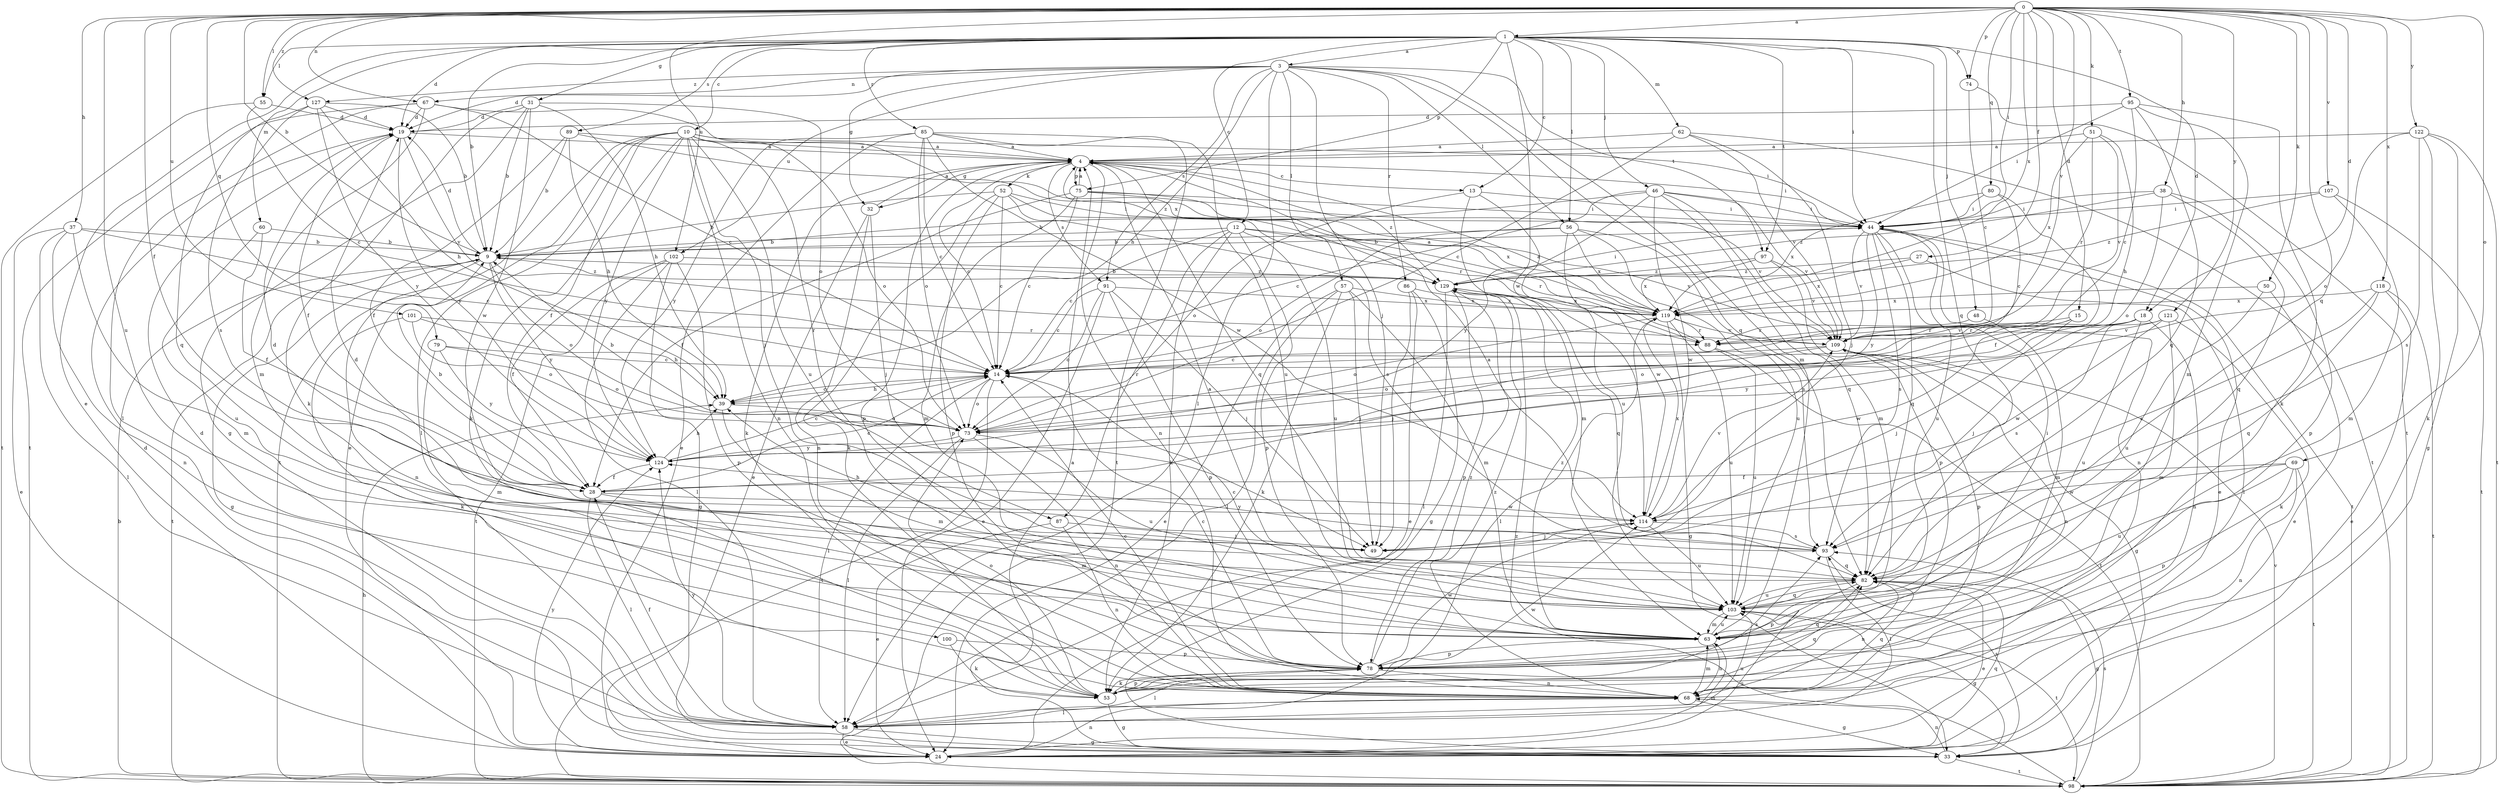 strict digraph  {
0;
1;
3;
4;
9;
10;
12;
13;
14;
15;
18;
19;
24;
27;
28;
31;
32;
33;
37;
38;
39;
44;
46;
48;
49;
50;
51;
52;
53;
55;
56;
57;
58;
60;
62;
63;
67;
68;
69;
73;
74;
75;
78;
79;
80;
82;
85;
86;
87;
88;
89;
91;
93;
95;
97;
98;
100;
101;
102;
103;
107;
109;
114;
118;
119;
121;
122;
124;
127;
129;
0 -> 1  [label=a];
0 -> 9  [label=b];
0 -> 15  [label=d];
0 -> 18  [label=d];
0 -> 27  [label=f];
0 -> 28  [label=f];
0 -> 37  [label=h];
0 -> 38  [label=h];
0 -> 44  [label=i];
0 -> 50  [label=k];
0 -> 51  [label=k];
0 -> 55  [label=l];
0 -> 67  [label=n];
0 -> 69  [label=o];
0 -> 74  [label=p];
0 -> 79  [label=q];
0 -> 80  [label=q];
0 -> 82  [label=q];
0 -> 95  [label=t];
0 -> 100  [label=u];
0 -> 101  [label=u];
0 -> 102  [label=u];
0 -> 107  [label=v];
0 -> 109  [label=v];
0 -> 118  [label=x];
0 -> 119  [label=x];
0 -> 121  [label=y];
0 -> 122  [label=y];
0 -> 127  [label=z];
1 -> 3  [label=a];
1 -> 9  [label=b];
1 -> 10  [label=c];
1 -> 12  [label=c];
1 -> 13  [label=c];
1 -> 18  [label=d];
1 -> 19  [label=d];
1 -> 24  [label=e];
1 -> 31  [label=g];
1 -> 44  [label=i];
1 -> 46  [label=j];
1 -> 48  [label=j];
1 -> 55  [label=l];
1 -> 56  [label=l];
1 -> 60  [label=m];
1 -> 62  [label=m];
1 -> 74  [label=p];
1 -> 75  [label=p];
1 -> 82  [label=q];
1 -> 85  [label=r];
1 -> 89  [label=s];
1 -> 97  [label=t];
1 -> 114  [label=w];
3 -> 19  [label=d];
3 -> 32  [label=g];
3 -> 39  [label=h];
3 -> 49  [label=j];
3 -> 56  [label=l];
3 -> 57  [label=l];
3 -> 58  [label=l];
3 -> 63  [label=m];
3 -> 67  [label=n];
3 -> 82  [label=q];
3 -> 86  [label=r];
3 -> 91  [label=s];
3 -> 97  [label=t];
3 -> 102  [label=u];
3 -> 127  [label=z];
4 -> 13  [label=c];
4 -> 14  [label=c];
4 -> 32  [label=g];
4 -> 44  [label=i];
4 -> 52  [label=k];
4 -> 53  [label=k];
4 -> 68  [label=n];
4 -> 75  [label=p];
4 -> 78  [label=p];
4 -> 82  [label=q];
4 -> 91  [label=s];
4 -> 129  [label=z];
9 -> 19  [label=d];
9 -> 33  [label=g];
9 -> 68  [label=n];
9 -> 73  [label=o];
9 -> 98  [label=t];
9 -> 124  [label=y];
9 -> 129  [label=z];
10 -> 4  [label=a];
10 -> 24  [label=e];
10 -> 28  [label=f];
10 -> 44  [label=i];
10 -> 49  [label=j];
10 -> 53  [label=k];
10 -> 58  [label=l];
10 -> 68  [label=n];
10 -> 73  [label=o];
10 -> 87  [label=r];
10 -> 98  [label=t];
10 -> 103  [label=u];
10 -> 124  [label=y];
12 -> 9  [label=b];
12 -> 14  [label=c];
12 -> 53  [label=k];
12 -> 78  [label=p];
12 -> 87  [label=r];
12 -> 88  [label=r];
12 -> 103  [label=u];
12 -> 109  [label=v];
13 -> 44  [label=i];
13 -> 63  [label=m];
13 -> 73  [label=o];
13 -> 103  [label=u];
14 -> 39  [label=h];
14 -> 58  [label=l];
14 -> 73  [label=o];
14 -> 98  [label=t];
15 -> 49  [label=j];
15 -> 73  [label=o];
15 -> 88  [label=r];
15 -> 114  [label=w];
18 -> 49  [label=j];
18 -> 68  [label=n];
18 -> 93  [label=s];
18 -> 103  [label=u];
18 -> 109  [label=v];
18 -> 124  [label=y];
19 -> 4  [label=a];
19 -> 28  [label=f];
19 -> 109  [label=v];
19 -> 124  [label=y];
24 -> 19  [label=d];
24 -> 63  [label=m];
24 -> 68  [label=n];
24 -> 82  [label=q];
24 -> 103  [label=u];
24 -> 124  [label=y];
27 -> 58  [label=l];
27 -> 119  [label=x];
27 -> 129  [label=z];
28 -> 9  [label=b];
28 -> 14  [label=c];
28 -> 58  [label=l];
28 -> 63  [label=m];
28 -> 114  [label=w];
31 -> 9  [label=b];
31 -> 19  [label=d];
31 -> 33  [label=g];
31 -> 39  [label=h];
31 -> 53  [label=k];
31 -> 73  [label=o];
31 -> 114  [label=w];
32 -> 4  [label=a];
32 -> 24  [label=e];
32 -> 49  [label=j];
32 -> 68  [label=n];
33 -> 4  [label=a];
33 -> 68  [label=n];
33 -> 93  [label=s];
33 -> 98  [label=t];
37 -> 9  [label=b];
37 -> 14  [label=c];
37 -> 24  [label=e];
37 -> 58  [label=l];
37 -> 63  [label=m];
37 -> 68  [label=n];
38 -> 44  [label=i];
38 -> 73  [label=o];
38 -> 78  [label=p];
38 -> 82  [label=q];
38 -> 129  [label=z];
39 -> 14  [label=c];
39 -> 63  [label=m];
39 -> 73  [label=o];
44 -> 9  [label=b];
44 -> 24  [label=e];
44 -> 68  [label=n];
44 -> 82  [label=q];
44 -> 93  [label=s];
44 -> 98  [label=t];
44 -> 103  [label=u];
44 -> 109  [label=v];
44 -> 124  [label=y];
46 -> 9  [label=b];
46 -> 14  [label=c];
46 -> 44  [label=i];
46 -> 63  [label=m];
46 -> 82  [label=q];
46 -> 109  [label=v];
46 -> 114  [label=w];
46 -> 124  [label=y];
48 -> 63  [label=m];
48 -> 88  [label=r];
49 -> 19  [label=d];
49 -> 39  [label=h];
50 -> 24  [label=e];
50 -> 103  [label=u];
50 -> 119  [label=x];
51 -> 4  [label=a];
51 -> 39  [label=h];
51 -> 88  [label=r];
51 -> 109  [label=v];
51 -> 119  [label=x];
52 -> 9  [label=b];
52 -> 14  [label=c];
52 -> 44  [label=i];
52 -> 53  [label=k];
52 -> 78  [label=p];
52 -> 88  [label=r];
52 -> 93  [label=s];
53 -> 33  [label=g];
53 -> 73  [label=o];
53 -> 78  [label=p];
53 -> 82  [label=q];
53 -> 93  [label=s];
53 -> 114  [label=w];
55 -> 14  [label=c];
55 -> 19  [label=d];
55 -> 98  [label=t];
56 -> 9  [label=b];
56 -> 73  [label=o];
56 -> 93  [label=s];
56 -> 103  [label=u];
56 -> 114  [label=w];
56 -> 119  [label=x];
57 -> 24  [label=e];
57 -> 49  [label=j];
57 -> 53  [label=k];
57 -> 58  [label=l];
57 -> 63  [label=m];
57 -> 119  [label=x];
58 -> 19  [label=d];
58 -> 24  [label=e];
58 -> 28  [label=f];
58 -> 33  [label=g];
58 -> 103  [label=u];
58 -> 124  [label=y];
60 -> 9  [label=b];
60 -> 28  [label=f];
60 -> 103  [label=u];
62 -> 4  [label=a];
62 -> 14  [label=c];
62 -> 49  [label=j];
62 -> 98  [label=t];
62 -> 109  [label=v];
63 -> 44  [label=i];
63 -> 68  [label=n];
63 -> 78  [label=p];
63 -> 103  [label=u];
63 -> 129  [label=z];
67 -> 14  [label=c];
67 -> 19  [label=d];
67 -> 58  [label=l];
67 -> 63  [label=m];
67 -> 98  [label=t];
67 -> 119  [label=x];
68 -> 14  [label=c];
68 -> 33  [label=g];
68 -> 58  [label=l];
68 -> 63  [label=m];
68 -> 82  [label=q];
68 -> 129  [label=z];
69 -> 28  [label=f];
69 -> 68  [label=n];
69 -> 78  [label=p];
69 -> 98  [label=t];
69 -> 103  [label=u];
69 -> 114  [label=w];
73 -> 9  [label=b];
73 -> 58  [label=l];
73 -> 68  [label=n];
73 -> 103  [label=u];
73 -> 124  [label=y];
74 -> 14  [label=c];
74 -> 98  [label=t];
75 -> 4  [label=a];
75 -> 14  [label=c];
75 -> 28  [label=f];
75 -> 44  [label=i];
75 -> 63  [label=m];
75 -> 109  [label=v];
75 -> 119  [label=x];
78 -> 14  [label=c];
78 -> 53  [label=k];
78 -> 58  [label=l];
78 -> 68  [label=n];
78 -> 82  [label=q];
78 -> 114  [label=w];
78 -> 129  [label=z];
79 -> 14  [label=c];
79 -> 63  [label=m];
79 -> 73  [label=o];
79 -> 124  [label=y];
80 -> 14  [label=c];
80 -> 28  [label=f];
80 -> 44  [label=i];
80 -> 119  [label=x];
82 -> 19  [label=d];
82 -> 24  [label=e];
82 -> 33  [label=g];
82 -> 68  [label=n];
82 -> 78  [label=p];
82 -> 103  [label=u];
85 -> 4  [label=a];
85 -> 14  [label=c];
85 -> 24  [label=e];
85 -> 73  [label=o];
85 -> 98  [label=t];
85 -> 103  [label=u];
85 -> 114  [label=w];
85 -> 124  [label=y];
86 -> 24  [label=e];
86 -> 33  [label=g];
86 -> 49  [label=j];
86 -> 119  [label=x];
87 -> 24  [label=e];
87 -> 49  [label=j];
87 -> 68  [label=n];
88 -> 4  [label=a];
88 -> 98  [label=t];
88 -> 103  [label=u];
89 -> 4  [label=a];
89 -> 9  [label=b];
89 -> 28  [label=f];
89 -> 39  [label=h];
89 -> 129  [label=z];
91 -> 14  [label=c];
91 -> 24  [label=e];
91 -> 49  [label=j];
91 -> 73  [label=o];
91 -> 78  [label=p];
91 -> 119  [label=x];
93 -> 4  [label=a];
93 -> 58  [label=l];
93 -> 82  [label=q];
93 -> 124  [label=y];
95 -> 14  [label=c];
95 -> 19  [label=d];
95 -> 44  [label=i];
95 -> 53  [label=k];
95 -> 63  [label=m];
95 -> 82  [label=q];
97 -> 78  [label=p];
97 -> 109  [label=v];
97 -> 119  [label=x];
97 -> 129  [label=z];
98 -> 9  [label=b];
98 -> 39  [label=h];
98 -> 93  [label=s];
98 -> 109  [label=v];
98 -> 129  [label=z];
100 -> 53  [label=k];
100 -> 78  [label=p];
101 -> 39  [label=h];
101 -> 53  [label=k];
101 -> 73  [label=o];
101 -> 88  [label=r];
102 -> 28  [label=f];
102 -> 33  [label=g];
102 -> 58  [label=l];
102 -> 78  [label=p];
102 -> 98  [label=t];
102 -> 129  [label=z];
103 -> 4  [label=a];
103 -> 14  [label=c];
103 -> 33  [label=g];
103 -> 63  [label=m];
103 -> 82  [label=q];
103 -> 98  [label=t];
107 -> 44  [label=i];
107 -> 63  [label=m];
107 -> 98  [label=t];
107 -> 129  [label=z];
109 -> 14  [label=c];
109 -> 33  [label=g];
109 -> 68  [label=n];
109 -> 73  [label=o];
109 -> 78  [label=p];
114 -> 49  [label=j];
114 -> 93  [label=s];
114 -> 103  [label=u];
114 -> 109  [label=v];
114 -> 119  [label=x];
118 -> 24  [label=e];
118 -> 82  [label=q];
118 -> 93  [label=s];
118 -> 98  [label=t];
118 -> 119  [label=x];
119 -> 4  [label=a];
119 -> 33  [label=g];
119 -> 58  [label=l];
119 -> 73  [label=o];
119 -> 88  [label=r];
119 -> 103  [label=u];
119 -> 109  [label=v];
121 -> 53  [label=k];
121 -> 63  [label=m];
121 -> 88  [label=r];
121 -> 109  [label=v];
121 -> 114  [label=w];
122 -> 4  [label=a];
122 -> 33  [label=g];
122 -> 53  [label=k];
122 -> 73  [label=o];
122 -> 93  [label=s];
122 -> 98  [label=t];
124 -> 14  [label=c];
124 -> 28  [label=f];
124 -> 39  [label=h];
127 -> 9  [label=b];
127 -> 19  [label=d];
127 -> 39  [label=h];
127 -> 82  [label=q];
127 -> 93  [label=s];
127 -> 124  [label=y];
129 -> 9  [label=b];
129 -> 44  [label=i];
129 -> 58  [label=l];
129 -> 78  [label=p];
129 -> 82  [label=q];
129 -> 119  [label=x];
}

